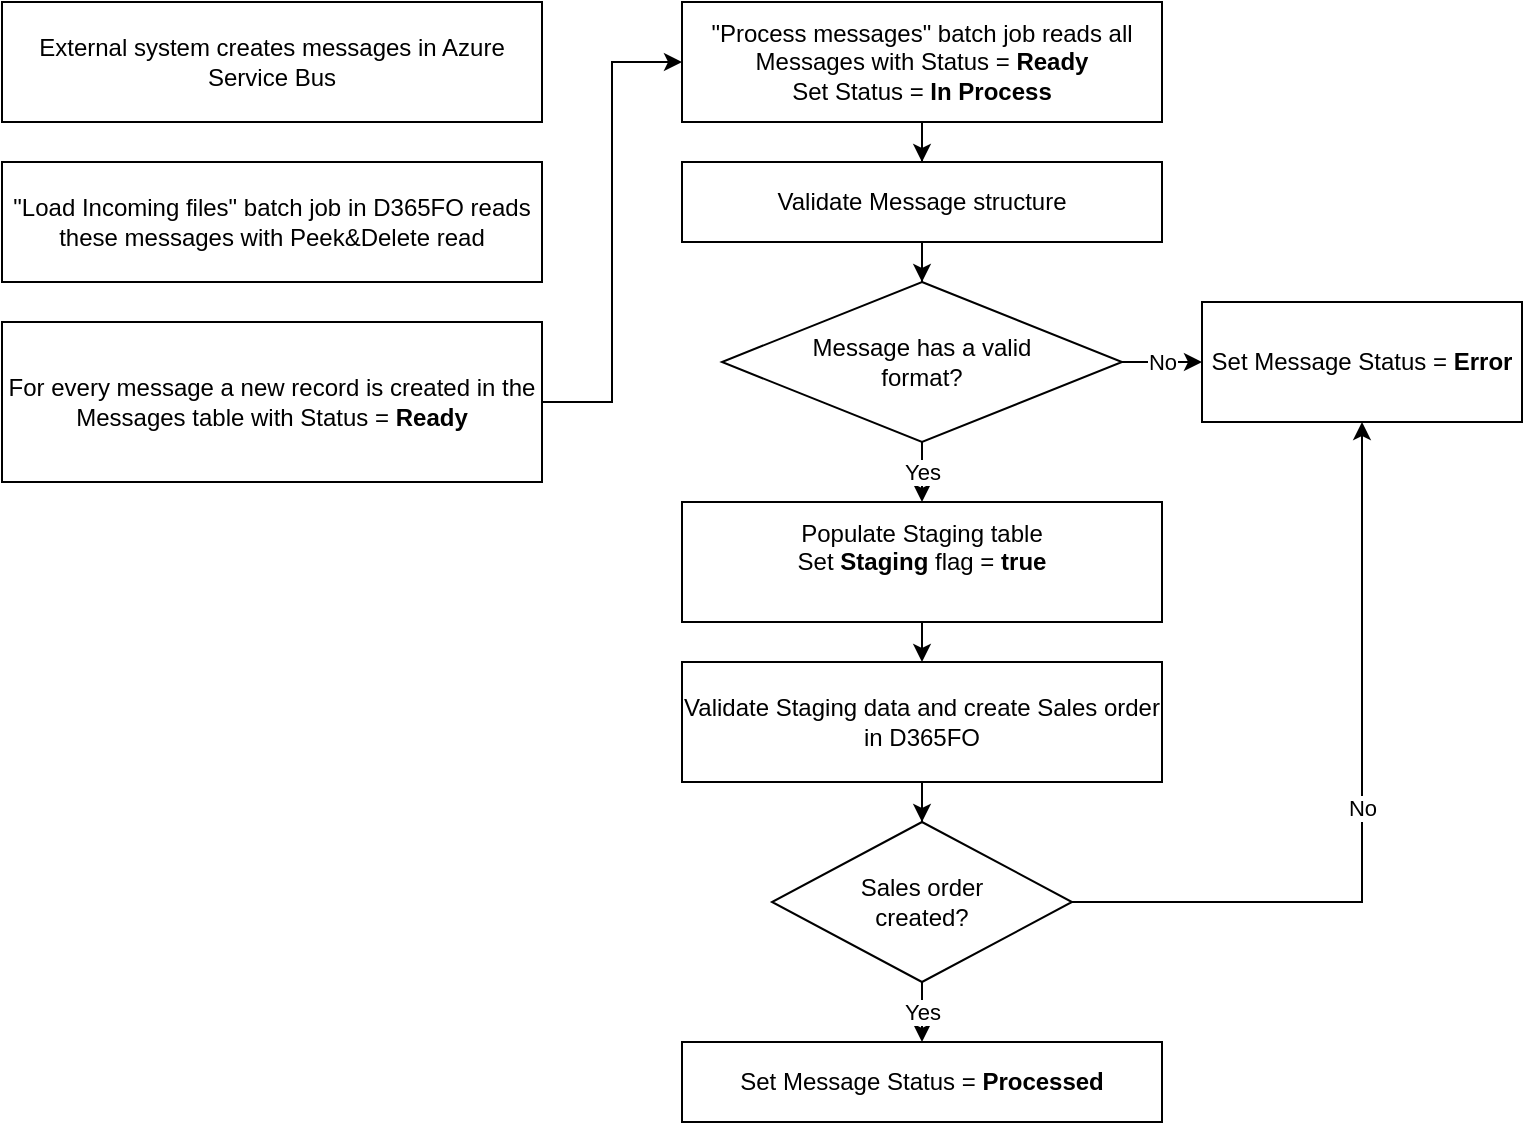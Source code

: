 <mxfile version="14.7.6" type="device"><diagram id="z9uU1f_HXPXULeF9c7at" name="Page-1"><mxGraphModel dx="1301" dy="779" grid="1" gridSize="10" guides="1" tooltips="1" connect="1" arrows="1" fold="1" page="1" pageScale="1" pageWidth="850" pageHeight="1100" math="0" shadow="0"><root><mxCell id="0"/><mxCell id="1" parent="0"/><mxCell id="t-R9a3pBUUL_cPrR9cQ_-1" value="External system creates messages in Azure Service Bus" style="rounded=0;whiteSpace=wrap;html=1;" parent="1" vertex="1"><mxGeometry x="30" y="80" width="270" height="60" as="geometry"/></mxCell><mxCell id="gzNPV3z2deeb2RBVqjOM-12" value="Yes" style="edgeStyle=orthogonalEdgeStyle;rounded=0;orthogonalLoop=1;jettySize=auto;html=1;" parent="1" source="t-R9a3pBUUL_cPrR9cQ_-2" target="gzNPV3z2deeb2RBVqjOM-5" edge="1"><mxGeometry relative="1" as="geometry"/></mxCell><mxCell id="gzNPV3z2deeb2RBVqjOM-18" value="No" style="edgeStyle=orthogonalEdgeStyle;rounded=0;orthogonalLoop=1;jettySize=auto;html=1;" parent="1" source="t-R9a3pBUUL_cPrR9cQ_-2" target="gzNPV3z2deeb2RBVqjOM-9" edge="1"><mxGeometry relative="1" as="geometry"/></mxCell><mxCell id="t-R9a3pBUUL_cPrR9cQ_-2" value="&lt;div&gt;Message has a valid &lt;br&gt;&lt;/div&gt;&lt;div&gt;format?&lt;/div&gt;" style="rhombus;whiteSpace=wrap;html=1;" parent="1" vertex="1"><mxGeometry x="390" y="220" width="200" height="80" as="geometry"/></mxCell><mxCell id="gzNPV3z2deeb2RBVqjOM-1" value="&quot;Load Incoming files&quot; batch job in D365FO reads these messages with Peek&amp;amp;Delete read" style="rounded=0;whiteSpace=wrap;html=1;" parent="1" vertex="1"><mxGeometry x="30" y="160" width="270" height="60" as="geometry"/></mxCell><mxCell id="gzNPV3z2deeb2RBVqjOM-21" style="edgeStyle=orthogonalEdgeStyle;rounded=0;orthogonalLoop=1;jettySize=auto;html=1;entryX=0;entryY=0.5;entryDx=0;entryDy=0;" parent="1" source="gzNPV3z2deeb2RBVqjOM-2" target="gzNPV3z2deeb2RBVqjOM-3" edge="1"><mxGeometry relative="1" as="geometry"/></mxCell><mxCell id="gzNPV3z2deeb2RBVqjOM-2" value="&lt;div&gt;For every message a new record is created in the Messages table with Status = &lt;b&gt;Ready&lt;/b&gt;&lt;/div&gt;" style="rounded=0;whiteSpace=wrap;html=1;" parent="1" vertex="1"><mxGeometry x="30" y="240" width="270" height="80" as="geometry"/></mxCell><mxCell id="gzNPV3z2deeb2RBVqjOM-10" value="" style="edgeStyle=orthogonalEdgeStyle;rounded=0;orthogonalLoop=1;jettySize=auto;html=1;" parent="1" source="gzNPV3z2deeb2RBVqjOM-3" target="gzNPV3z2deeb2RBVqjOM-4" edge="1"><mxGeometry relative="1" as="geometry"/></mxCell><mxCell id="gzNPV3z2deeb2RBVqjOM-3" value="&lt;div&gt;&quot;Process messages&quot; batch job reads all Messages with Status = &lt;b&gt;Ready&lt;/b&gt;&lt;/div&gt;&lt;div&gt;Set Status = &lt;b&gt;In Process&lt;br&gt;&lt;/b&gt;&lt;/div&gt;" style="rounded=0;whiteSpace=wrap;html=1;" parent="1" vertex="1"><mxGeometry x="370" y="80" width="240" height="60" as="geometry"/></mxCell><mxCell id="gzNPV3z2deeb2RBVqjOM-11" value="" style="edgeStyle=orthogonalEdgeStyle;rounded=0;orthogonalLoop=1;jettySize=auto;html=1;" parent="1" source="gzNPV3z2deeb2RBVqjOM-4" target="t-R9a3pBUUL_cPrR9cQ_-2" edge="1"><mxGeometry relative="1" as="geometry"/></mxCell><mxCell id="gzNPV3z2deeb2RBVqjOM-4" value="Validate Message structure " style="rounded=0;whiteSpace=wrap;html=1;" parent="1" vertex="1"><mxGeometry x="370" y="160" width="240" height="40" as="geometry"/></mxCell><mxCell id="gzNPV3z2deeb2RBVqjOM-15" style="edgeStyle=orthogonalEdgeStyle;rounded=0;orthogonalLoop=1;jettySize=auto;html=1;exitX=0.5;exitY=1;exitDx=0;exitDy=0;entryX=0.5;entryY=0;entryDx=0;entryDy=0;" parent="1" source="gzNPV3z2deeb2RBVqjOM-5" target="gzNPV3z2deeb2RBVqjOM-6" edge="1"><mxGeometry relative="1" as="geometry"/></mxCell><mxCell id="gzNPV3z2deeb2RBVqjOM-5" value="&lt;div&gt;Populate Staging table&lt;/div&gt;&lt;div&gt;Set &lt;b&gt;Staging &lt;/b&gt;flag = &lt;b&gt;true&lt;/b&gt;&lt;br&gt;&lt;/div&gt;&lt;div&gt;&lt;br&gt;&lt;/div&gt;" style="rounded=0;whiteSpace=wrap;html=1;" parent="1" vertex="1"><mxGeometry x="370" y="330" width="240" height="60" as="geometry"/></mxCell><mxCell id="gzNPV3z2deeb2RBVqjOM-16" value="" style="edgeStyle=orthogonalEdgeStyle;rounded=0;orthogonalLoop=1;jettySize=auto;html=1;" parent="1" source="gzNPV3z2deeb2RBVqjOM-6" target="gzNPV3z2deeb2RBVqjOM-7" edge="1"><mxGeometry relative="1" as="geometry"/></mxCell><mxCell id="gzNPV3z2deeb2RBVqjOM-6" value="Validate Staging data and create Sales order in D365FO" style="rounded=0;whiteSpace=wrap;html=1;" parent="1" vertex="1"><mxGeometry x="370" y="410" width="240" height="60" as="geometry"/></mxCell><mxCell id="gzNPV3z2deeb2RBVqjOM-17" value="Yes" style="edgeStyle=orthogonalEdgeStyle;rounded=0;orthogonalLoop=1;jettySize=auto;html=1;" parent="1" source="gzNPV3z2deeb2RBVqjOM-7" target="gzNPV3z2deeb2RBVqjOM-8" edge="1"><mxGeometry relative="1" as="geometry"/></mxCell><mxCell id="gzNPV3z2deeb2RBVqjOM-20" value="No" style="edgeStyle=orthogonalEdgeStyle;rounded=0;orthogonalLoop=1;jettySize=auto;html=1;" parent="1" source="gzNPV3z2deeb2RBVqjOM-7" target="gzNPV3z2deeb2RBVqjOM-9" edge="1"><mxGeometry relative="1" as="geometry"/></mxCell><mxCell id="gzNPV3z2deeb2RBVqjOM-7" value="&lt;div&gt;Sales order &lt;br&gt;&lt;/div&gt;&lt;div&gt;created?&lt;/div&gt;" style="rhombus;whiteSpace=wrap;html=1;" parent="1" vertex="1"><mxGeometry x="415" y="490" width="150" height="80" as="geometry"/></mxCell><mxCell id="gzNPV3z2deeb2RBVqjOM-8" value="&lt;div&gt;Set Message Status = &lt;b&gt;Processed&lt;br&gt;&lt;/b&gt;&lt;/div&gt;" style="rounded=0;whiteSpace=wrap;html=1;" parent="1" vertex="1"><mxGeometry x="370" y="600" width="240" height="40" as="geometry"/></mxCell><mxCell id="gzNPV3z2deeb2RBVqjOM-9" value="Set Message Status = &lt;b&gt;Error&lt;/b&gt;" style="rounded=0;whiteSpace=wrap;html=1;" parent="1" vertex="1"><mxGeometry x="630" y="230" width="160" height="60" as="geometry"/></mxCell></root></mxGraphModel></diagram></mxfile>